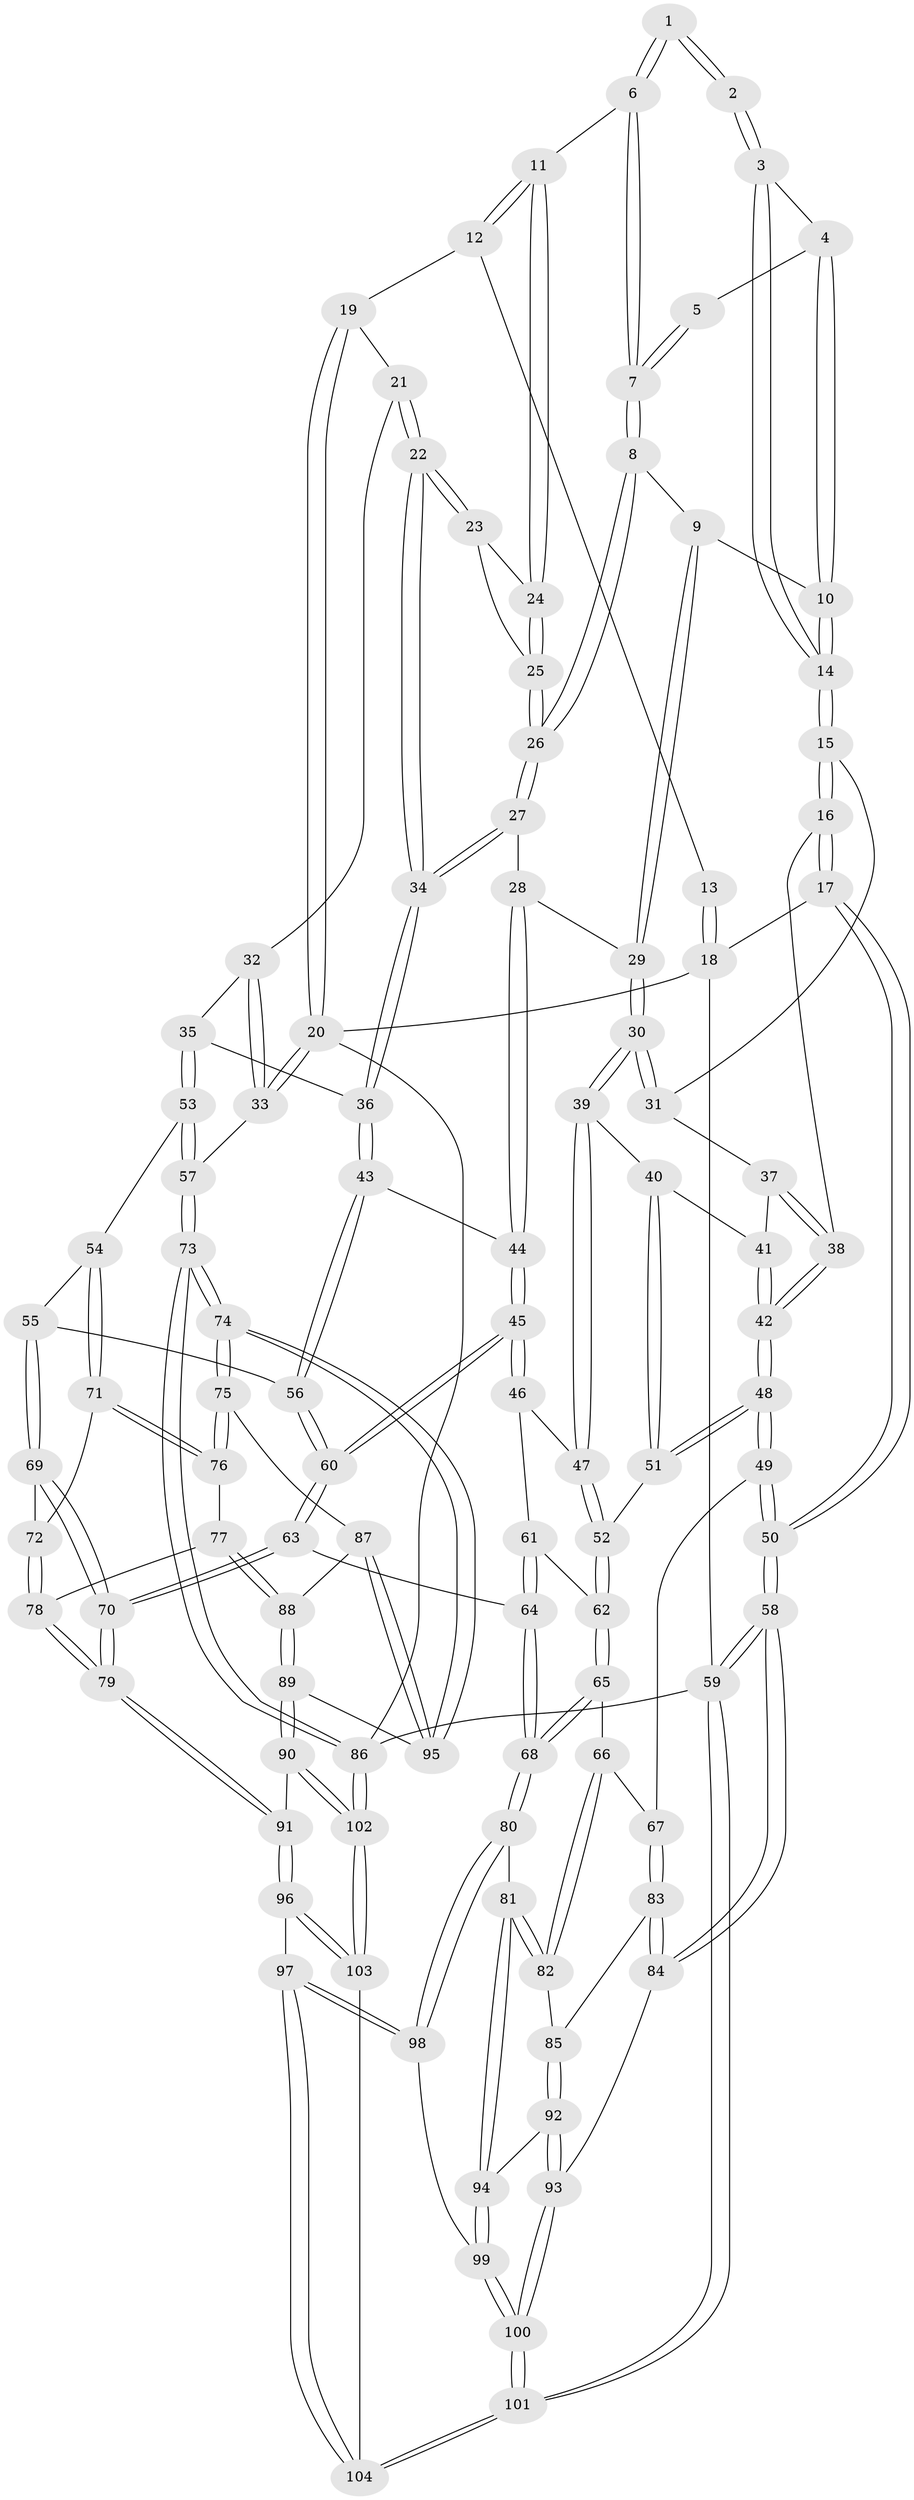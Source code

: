 // Generated by graph-tools (version 1.1) at 2025/02/03/09/25 05:02:20]
// undirected, 104 vertices, 257 edges
graph export_dot {
graph [start="1"]
  node [color=gray90,style=filled];
  1 [pos="+0.4261967017924786+0.04479315380509539"];
  2 [pos="+0.23976766691327728+0"];
  3 [pos="+0.2732001355116023+0"];
  4 [pos="+0.3841734407776964+0.07673954923849335"];
  5 [pos="+0.3872713913744252+0.07626421246814012"];
  6 [pos="+0.4693890818529187+0.06817251820405928"];
  7 [pos="+0.4556692625258459+0.11309772160346014"];
  8 [pos="+0.4525146785172943+0.14093006370798639"];
  9 [pos="+0.44674492221560824+0.1475747784727759"];
  10 [pos="+0.3669718180214713+0.1560974664254899"];
  11 [pos="+0.6162196686816022+0"];
  12 [pos="+0.662670252647838+0"];
  13 [pos="+0.2039592573566212+0"];
  14 [pos="+0.2859861831654298+0.18745149080952467"];
  15 [pos="+0.28278974848403376+0.19355513720933554"];
  16 [pos="+0+0.05021367799892312"];
  17 [pos="+0+0"];
  18 [pos="+0+0"];
  19 [pos="+0.7577456205994864+0"];
  20 [pos="+1+0"];
  21 [pos="+0.8431703378016714+0.11337100033340153"];
  22 [pos="+0.7807770853449117+0.20104404424472871"];
  23 [pos="+0.7147461933858934+0.14176443556639765"];
  24 [pos="+0.6163905233597669+0"];
  25 [pos="+0.5865010814107842+0.1570730695944191"];
  26 [pos="+0.5864977121264211+0.15708273174140286"];
  27 [pos="+0.5990722144563152+0.24123347641888795"];
  28 [pos="+0.508169169169074+0.29947710342129086"];
  29 [pos="+0.4809414132026637+0.29850176408895884"];
  30 [pos="+0.4313463126547822+0.3199158416925297"];
  31 [pos="+0.2828509181235062+0.19464167484644646"];
  32 [pos="+0.9712015910989569+0.1447796555909599"];
  33 [pos="+1+0.07659314782229128"];
  34 [pos="+0.7588055882665206+0.2964552281406531"];
  35 [pos="+0.8732960266956694+0.36030657516491116"];
  36 [pos="+0.7767804127120509+0.334735246598571"];
  37 [pos="+0.238519691531312+0.27026144464238927"];
  38 [pos="+0+0.15456293050518882"];
  39 [pos="+0.41364544673610276+0.35420979221950966"];
  40 [pos="+0.33031639399454227+0.39579643169842793"];
  41 [pos="+0.2369580664580552+0.27424977148621527"];
  42 [pos="+0.1372520446262849+0.37197919557240655"];
  43 [pos="+0.716805730982804+0.4192135592733941"];
  44 [pos="+0.5354210558831153+0.3479207478728212"];
  45 [pos="+0.5565229659816632+0.49400118876311433"];
  46 [pos="+0.4870031029030202+0.48796298077219535"];
  47 [pos="+0.45307716910923973+0.4627847555517786"];
  48 [pos="+0.14077486079673804+0.479628115374529"];
  49 [pos="+0.09438570651281923+0.529934431983194"];
  50 [pos="+0+0.5192750766751645"];
  51 [pos="+0.272662095909568+0.4801909143918615"];
  52 [pos="+0.3198305785651424+0.5220963675955168"];
  53 [pos="+1+0.46041511483695247"];
  54 [pos="+1+0.4688475056675499"];
  55 [pos="+0.7400201199422083+0.5725114685423908"];
  56 [pos="+0.6689772035709728+0.5286762251170957"];
  57 [pos="+1+0.45033108974316244"];
  58 [pos="+0+0.9478546802731613"];
  59 [pos="+0+1"];
  60 [pos="+0.6353219509178847+0.5430981685648387"];
  61 [pos="+0.44515034428725364+0.5509297484241186"];
  62 [pos="+0.3473913746798077+0.5805651058180405"];
  63 [pos="+0.5783505856758183+0.6585215958714116"];
  64 [pos="+0.5232415776051589+0.6891531647908745"];
  65 [pos="+0.34740077785662815+0.5810848270429849"];
  66 [pos="+0.3104264669831788+0.6443191193315447"];
  67 [pos="+0.11240361418639763+0.5831105609190378"];
  68 [pos="+0.5044930435483594+0.7054420267116718"];
  69 [pos="+0.7637706567361953+0.6067824138715312"];
  70 [pos="+0.7384893212559148+0.806111873238099"];
  71 [pos="+0.9576858477829808+0.5773906567038279"];
  72 [pos="+0.8221665459185239+0.6334254566531875"];
  73 [pos="+1+0.8695033229800561"];
  74 [pos="+1+0.8524784789447793"];
  75 [pos="+1+0.7599190549736263"];
  76 [pos="+0.9323466444098067+0.6856242140795462"];
  77 [pos="+0.8961341205538362+0.7083436179296826"];
  78 [pos="+0.8566032507135865+0.7094924168618566"];
  79 [pos="+0.7485337413639249+0.8256017230639968"];
  80 [pos="+0.48106801503614216+0.749742307304429"];
  81 [pos="+0.36854617649391835+0.7406602280465118"];
  82 [pos="+0.30840470556902894+0.6682813405626281"];
  83 [pos="+0.12286216812402491+0.6761439216015185"];
  84 [pos="+0.04798022031390375+0.8036878306252561"];
  85 [pos="+0.22208133261766455+0.725398979377403"];
  86 [pos="+1+1"];
  87 [pos="+0.9336645150868097+0.7767334908485654"];
  88 [pos="+0.9036501253724373+0.7340640438051454"];
  89 [pos="+0.8645605115373088+0.8681936118897629"];
  90 [pos="+0.8532793720867563+0.8732247726322209"];
  91 [pos="+0.7494350385952572+0.8367900509882964"];
  92 [pos="+0.2495854184274448+0.7983982919811656"];
  93 [pos="+0.15275043994725993+0.8670619394966844"];
  94 [pos="+0.29011403390040524+0.8141195366305481"];
  95 [pos="+0.8742909980434824+0.8651643254235809"];
  96 [pos="+0.7303370848435218+0.8571653302134323"];
  97 [pos="+0.5050915166743326+0.9157071204368173"];
  98 [pos="+0.4997625387443656+0.9089761805516402"];
  99 [pos="+0.32889044808864826+0.8986136084219739"];
  100 [pos="+0.20786927430458757+1"];
  101 [pos="+0.14060359967704752+1"];
  102 [pos="+1+1"];
  103 [pos="+0.7374748933478195+1"];
  104 [pos="+0.5122387099449129+1"];
  1 -- 2;
  1 -- 2;
  1 -- 6;
  1 -- 6;
  2 -- 3;
  2 -- 3;
  3 -- 4;
  3 -- 14;
  3 -- 14;
  4 -- 5;
  4 -- 10;
  4 -- 10;
  5 -- 7;
  5 -- 7;
  6 -- 7;
  6 -- 7;
  6 -- 11;
  7 -- 8;
  7 -- 8;
  8 -- 9;
  8 -- 26;
  8 -- 26;
  9 -- 10;
  9 -- 29;
  9 -- 29;
  10 -- 14;
  10 -- 14;
  11 -- 12;
  11 -- 12;
  11 -- 24;
  11 -- 24;
  12 -- 13;
  12 -- 19;
  13 -- 18;
  13 -- 18;
  14 -- 15;
  14 -- 15;
  15 -- 16;
  15 -- 16;
  15 -- 31;
  16 -- 17;
  16 -- 17;
  16 -- 38;
  17 -- 18;
  17 -- 50;
  17 -- 50;
  18 -- 20;
  18 -- 59;
  19 -- 20;
  19 -- 20;
  19 -- 21;
  20 -- 33;
  20 -- 33;
  20 -- 86;
  21 -- 22;
  21 -- 22;
  21 -- 32;
  22 -- 23;
  22 -- 23;
  22 -- 34;
  22 -- 34;
  23 -- 24;
  23 -- 25;
  24 -- 25;
  24 -- 25;
  25 -- 26;
  25 -- 26;
  26 -- 27;
  26 -- 27;
  27 -- 28;
  27 -- 34;
  27 -- 34;
  28 -- 29;
  28 -- 44;
  28 -- 44;
  29 -- 30;
  29 -- 30;
  30 -- 31;
  30 -- 31;
  30 -- 39;
  30 -- 39;
  31 -- 37;
  32 -- 33;
  32 -- 33;
  32 -- 35;
  33 -- 57;
  34 -- 36;
  34 -- 36;
  35 -- 36;
  35 -- 53;
  35 -- 53;
  36 -- 43;
  36 -- 43;
  37 -- 38;
  37 -- 38;
  37 -- 41;
  38 -- 42;
  38 -- 42;
  39 -- 40;
  39 -- 47;
  39 -- 47;
  40 -- 41;
  40 -- 51;
  40 -- 51;
  41 -- 42;
  41 -- 42;
  42 -- 48;
  42 -- 48;
  43 -- 44;
  43 -- 56;
  43 -- 56;
  44 -- 45;
  44 -- 45;
  45 -- 46;
  45 -- 46;
  45 -- 60;
  45 -- 60;
  46 -- 47;
  46 -- 61;
  47 -- 52;
  47 -- 52;
  48 -- 49;
  48 -- 49;
  48 -- 51;
  48 -- 51;
  49 -- 50;
  49 -- 50;
  49 -- 67;
  50 -- 58;
  50 -- 58;
  51 -- 52;
  52 -- 62;
  52 -- 62;
  53 -- 54;
  53 -- 57;
  53 -- 57;
  54 -- 55;
  54 -- 71;
  54 -- 71;
  55 -- 56;
  55 -- 69;
  55 -- 69;
  56 -- 60;
  56 -- 60;
  57 -- 73;
  57 -- 73;
  58 -- 59;
  58 -- 59;
  58 -- 84;
  58 -- 84;
  59 -- 101;
  59 -- 101;
  59 -- 86;
  60 -- 63;
  60 -- 63;
  61 -- 62;
  61 -- 64;
  61 -- 64;
  62 -- 65;
  62 -- 65;
  63 -- 64;
  63 -- 70;
  63 -- 70;
  64 -- 68;
  64 -- 68;
  65 -- 66;
  65 -- 68;
  65 -- 68;
  66 -- 67;
  66 -- 82;
  66 -- 82;
  67 -- 83;
  67 -- 83;
  68 -- 80;
  68 -- 80;
  69 -- 70;
  69 -- 70;
  69 -- 72;
  70 -- 79;
  70 -- 79;
  71 -- 72;
  71 -- 76;
  71 -- 76;
  72 -- 78;
  72 -- 78;
  73 -- 74;
  73 -- 74;
  73 -- 86;
  73 -- 86;
  74 -- 75;
  74 -- 75;
  74 -- 95;
  74 -- 95;
  75 -- 76;
  75 -- 76;
  75 -- 87;
  76 -- 77;
  77 -- 78;
  77 -- 88;
  77 -- 88;
  78 -- 79;
  78 -- 79;
  79 -- 91;
  79 -- 91;
  80 -- 81;
  80 -- 98;
  80 -- 98;
  81 -- 82;
  81 -- 82;
  81 -- 94;
  81 -- 94;
  82 -- 85;
  83 -- 84;
  83 -- 84;
  83 -- 85;
  84 -- 93;
  85 -- 92;
  85 -- 92;
  86 -- 102;
  86 -- 102;
  87 -- 88;
  87 -- 95;
  87 -- 95;
  88 -- 89;
  88 -- 89;
  89 -- 90;
  89 -- 90;
  89 -- 95;
  90 -- 91;
  90 -- 102;
  90 -- 102;
  91 -- 96;
  91 -- 96;
  92 -- 93;
  92 -- 93;
  92 -- 94;
  93 -- 100;
  93 -- 100;
  94 -- 99;
  94 -- 99;
  96 -- 97;
  96 -- 103;
  96 -- 103;
  97 -- 98;
  97 -- 98;
  97 -- 104;
  97 -- 104;
  98 -- 99;
  99 -- 100;
  99 -- 100;
  100 -- 101;
  100 -- 101;
  101 -- 104;
  101 -- 104;
  102 -- 103;
  102 -- 103;
  103 -- 104;
}
